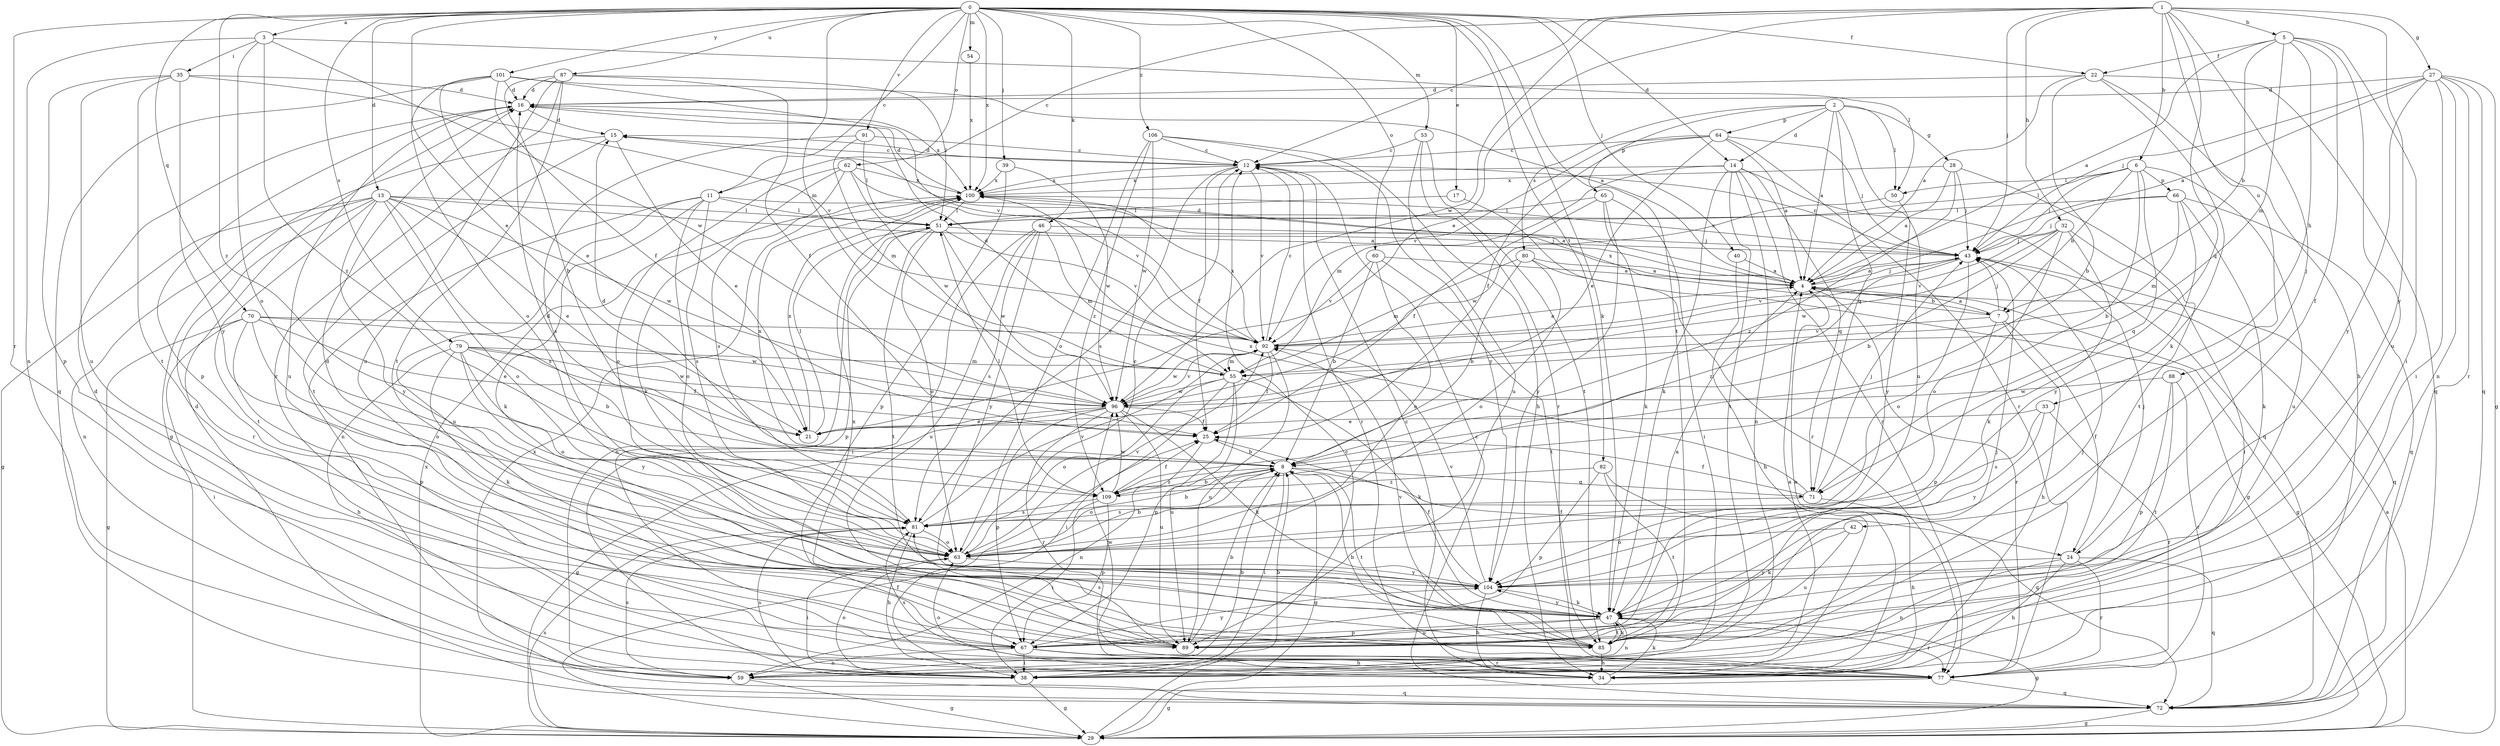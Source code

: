 strict digraph  {
0;
1;
2;
3;
4;
5;
6;
7;
8;
11;
12;
13;
14;
15;
16;
17;
21;
22;
24;
25;
27;
28;
29;
32;
33;
34;
35;
38;
39;
40;
42;
43;
46;
47;
50;
51;
53;
54;
55;
59;
60;
62;
63;
64;
65;
66;
67;
70;
71;
72;
77;
79;
80;
81;
82;
85;
87;
88;
89;
91;
92;
96;
100;
101;
104;
106;
109;
0 -> 3  [label=a];
0 -> 11  [label=c];
0 -> 13  [label=d];
0 -> 14  [label=d];
0 -> 17  [label=e];
0 -> 21  [label=e];
0 -> 22  [label=f];
0 -> 39  [label=j];
0 -> 40  [label=j];
0 -> 46  [label=k];
0 -> 47  [label=k];
0 -> 53  [label=m];
0 -> 54  [label=m];
0 -> 55  [label=m];
0 -> 60  [label=o];
0 -> 62  [label=o];
0 -> 70  [label=q];
0 -> 77  [label=r];
0 -> 79  [label=s];
0 -> 82  [label=t];
0 -> 85  [label=t];
0 -> 87  [label=u];
0 -> 91  [label=v];
0 -> 100  [label=x];
0 -> 101  [label=y];
0 -> 106  [label=z];
0 -> 109  [label=z];
1 -> 5  [label=b];
1 -> 6  [label=b];
1 -> 11  [label=c];
1 -> 12  [label=c];
1 -> 21  [label=e];
1 -> 27  [label=g];
1 -> 32  [label=h];
1 -> 42  [label=j];
1 -> 43  [label=j];
1 -> 71  [label=q];
1 -> 88  [label=u];
1 -> 96  [label=w];
1 -> 104  [label=y];
2 -> 4  [label=a];
2 -> 14  [label=d];
2 -> 28  [label=g];
2 -> 50  [label=l];
2 -> 64  [label=p];
2 -> 65  [label=p];
2 -> 71  [label=q];
2 -> 80  [label=s];
2 -> 89  [label=u];
3 -> 35  [label=i];
3 -> 50  [label=l];
3 -> 59  [label=n];
3 -> 63  [label=o];
3 -> 96  [label=w];
3 -> 109  [label=z];
4 -> 7  [label=b];
4 -> 15  [label=d];
4 -> 29  [label=g];
4 -> 43  [label=j];
4 -> 77  [label=r];
5 -> 4  [label=a];
5 -> 7  [label=b];
5 -> 22  [label=f];
5 -> 24  [label=f];
5 -> 33  [label=h];
5 -> 38  [label=i];
5 -> 55  [label=m];
5 -> 89  [label=u];
6 -> 7  [label=b];
6 -> 8  [label=b];
6 -> 43  [label=j];
6 -> 50  [label=l];
6 -> 51  [label=l];
6 -> 66  [label=p];
6 -> 71  [label=q];
6 -> 89  [label=u];
7 -> 4  [label=a];
7 -> 24  [label=f];
7 -> 34  [label=h];
7 -> 43  [label=j];
7 -> 67  [label=p];
7 -> 92  [label=v];
7 -> 100  [label=x];
8 -> 15  [label=d];
8 -> 24  [label=f];
8 -> 29  [label=g];
8 -> 38  [label=i];
8 -> 63  [label=o];
8 -> 71  [label=q];
8 -> 85  [label=t];
8 -> 100  [label=x];
8 -> 109  [label=z];
11 -> 4  [label=a];
11 -> 47  [label=k];
11 -> 51  [label=l];
11 -> 59  [label=n];
11 -> 63  [label=o];
11 -> 81  [label=s];
11 -> 89  [label=u];
12 -> 15  [label=d];
12 -> 25  [label=f];
12 -> 77  [label=r];
12 -> 81  [label=s];
12 -> 92  [label=v];
12 -> 100  [label=x];
13 -> 4  [label=a];
13 -> 21  [label=e];
13 -> 29  [label=g];
13 -> 51  [label=l];
13 -> 59  [label=n];
13 -> 63  [label=o];
13 -> 77  [label=r];
13 -> 81  [label=s];
13 -> 85  [label=t];
13 -> 96  [label=w];
13 -> 104  [label=y];
14 -> 47  [label=k];
14 -> 55  [label=m];
14 -> 59  [label=n];
14 -> 71  [label=q];
14 -> 72  [label=q];
14 -> 77  [label=r];
14 -> 85  [label=t];
14 -> 100  [label=x];
15 -> 12  [label=c];
15 -> 21  [label=e];
15 -> 29  [label=g];
15 -> 85  [label=t];
16 -> 15  [label=d];
16 -> 67  [label=p];
16 -> 89  [label=u];
16 -> 100  [label=x];
17 -> 51  [label=l];
17 -> 77  [label=r];
21 -> 51  [label=l];
21 -> 100  [label=x];
22 -> 4  [label=a];
22 -> 8  [label=b];
22 -> 16  [label=d];
22 -> 34  [label=h];
22 -> 47  [label=k];
22 -> 72  [label=q];
24 -> 34  [label=h];
24 -> 43  [label=j];
24 -> 59  [label=n];
24 -> 72  [label=q];
24 -> 77  [label=r];
24 -> 104  [label=y];
25 -> 8  [label=b];
25 -> 59  [label=n];
27 -> 4  [label=a];
27 -> 16  [label=d];
27 -> 29  [label=g];
27 -> 38  [label=i];
27 -> 43  [label=j];
27 -> 59  [label=n];
27 -> 72  [label=q];
27 -> 77  [label=r];
27 -> 104  [label=y];
28 -> 4  [label=a];
28 -> 43  [label=j];
28 -> 85  [label=t];
28 -> 100  [label=x];
28 -> 109  [label=z];
29 -> 4  [label=a];
29 -> 12  [label=c];
29 -> 25  [label=f];
29 -> 81  [label=s];
29 -> 100  [label=x];
32 -> 8  [label=b];
32 -> 38  [label=i];
32 -> 43  [label=j];
32 -> 47  [label=k];
32 -> 63  [label=o];
32 -> 92  [label=v];
32 -> 96  [label=w];
33 -> 21  [label=e];
33 -> 77  [label=r];
33 -> 81  [label=s];
33 -> 104  [label=y];
34 -> 4  [label=a];
34 -> 12  [label=c];
34 -> 47  [label=k];
34 -> 63  [label=o];
35 -> 16  [label=d];
35 -> 67  [label=p];
35 -> 85  [label=t];
35 -> 89  [label=u];
35 -> 92  [label=v];
35 -> 104  [label=y];
38 -> 4  [label=a];
38 -> 8  [label=b];
38 -> 16  [label=d];
38 -> 29  [label=g];
38 -> 63  [label=o];
38 -> 81  [label=s];
39 -> 67  [label=p];
39 -> 96  [label=w];
39 -> 100  [label=x];
40 -> 4  [label=a];
40 -> 34  [label=h];
42 -> 47  [label=k];
42 -> 63  [label=o];
42 -> 89  [label=u];
43 -> 4  [label=a];
43 -> 12  [label=c];
43 -> 63  [label=o];
43 -> 72  [label=q];
43 -> 92  [label=v];
43 -> 100  [label=x];
43 -> 109  [label=z];
46 -> 38  [label=i];
46 -> 43  [label=j];
46 -> 55  [label=m];
46 -> 81  [label=s];
46 -> 89  [label=u];
46 -> 104  [label=y];
47 -> 4  [label=a];
47 -> 16  [label=d];
47 -> 29  [label=g];
47 -> 59  [label=n];
47 -> 67  [label=p];
47 -> 77  [label=r];
47 -> 85  [label=t];
47 -> 89  [label=u];
47 -> 104  [label=y];
50 -> 96  [label=w];
50 -> 104  [label=y];
51 -> 43  [label=j];
51 -> 59  [label=n];
51 -> 63  [label=o];
51 -> 67  [label=p];
51 -> 85  [label=t];
51 -> 92  [label=v];
51 -> 96  [label=w];
53 -> 12  [label=c];
53 -> 77  [label=r];
53 -> 85  [label=t];
53 -> 89  [label=u];
54 -> 100  [label=x];
55 -> 16  [label=d];
55 -> 38  [label=i];
55 -> 47  [label=k];
55 -> 63  [label=o];
55 -> 67  [label=p];
55 -> 89  [label=u];
55 -> 96  [label=w];
59 -> 8  [label=b];
59 -> 29  [label=g];
59 -> 72  [label=q];
59 -> 81  [label=s];
60 -> 4  [label=a];
60 -> 8  [label=b];
60 -> 63  [label=o];
60 -> 85  [label=t];
60 -> 92  [label=v];
62 -> 47  [label=k];
62 -> 63  [label=o];
62 -> 81  [label=s];
62 -> 92  [label=v];
62 -> 96  [label=w];
62 -> 100  [label=x];
63 -> 8  [label=b];
63 -> 12  [label=c];
63 -> 38  [label=i];
63 -> 92  [label=v];
63 -> 104  [label=y];
64 -> 4  [label=a];
64 -> 12  [label=c];
64 -> 21  [label=e];
64 -> 25  [label=f];
64 -> 43  [label=j];
64 -> 77  [label=r];
64 -> 92  [label=v];
65 -> 25  [label=f];
65 -> 38  [label=i];
65 -> 47  [label=k];
65 -> 51  [label=l];
65 -> 104  [label=y];
66 -> 43  [label=j];
66 -> 47  [label=k];
66 -> 51  [label=l];
66 -> 55  [label=m];
66 -> 72  [label=q];
66 -> 104  [label=y];
67 -> 34  [label=h];
67 -> 38  [label=i];
67 -> 59  [label=n];
67 -> 77  [label=r];
67 -> 104  [label=y];
70 -> 21  [label=e];
70 -> 29  [label=g];
70 -> 38  [label=i];
70 -> 63  [label=o];
70 -> 67  [label=p];
70 -> 92  [label=v];
70 -> 96  [label=w];
71 -> 25  [label=f];
71 -> 34  [label=h];
71 -> 43  [label=j];
71 -> 81  [label=s];
71 -> 100  [label=x];
72 -> 12  [label=c];
72 -> 16  [label=d];
72 -> 29  [label=g];
72 -> 100  [label=x];
77 -> 29  [label=g];
77 -> 72  [label=q];
77 -> 81  [label=s];
77 -> 96  [label=w];
79 -> 8  [label=b];
79 -> 25  [label=f];
79 -> 34  [label=h];
79 -> 47  [label=k];
79 -> 55  [label=m];
79 -> 63  [label=o];
79 -> 96  [label=w];
79 -> 104  [label=y];
80 -> 4  [label=a];
80 -> 8  [label=b];
80 -> 29  [label=g];
80 -> 55  [label=m];
80 -> 63  [label=o];
81 -> 8  [label=b];
81 -> 16  [label=d];
81 -> 34  [label=h];
81 -> 63  [label=o];
81 -> 92  [label=v];
82 -> 67  [label=p];
82 -> 72  [label=q];
82 -> 85  [label=t];
82 -> 109  [label=z];
85 -> 8  [label=b];
85 -> 34  [label=h];
85 -> 43  [label=j];
85 -> 47  [label=k];
85 -> 92  [label=v];
87 -> 8  [label=b];
87 -> 16  [label=d];
87 -> 25  [label=f];
87 -> 51  [label=l];
87 -> 77  [label=r];
87 -> 85  [label=t];
87 -> 89  [label=u];
88 -> 67  [label=p];
88 -> 77  [label=r];
88 -> 85  [label=t];
88 -> 96  [label=w];
89 -> 8  [label=b];
89 -> 43  [label=j];
89 -> 81  [label=s];
89 -> 100  [label=x];
91 -> 12  [label=c];
91 -> 51  [label=l];
91 -> 55  [label=m];
91 -> 81  [label=s];
92 -> 4  [label=a];
92 -> 12  [label=c];
92 -> 25  [label=f];
92 -> 55  [label=m];
92 -> 89  [label=u];
92 -> 96  [label=w];
92 -> 100  [label=x];
96 -> 21  [label=e];
96 -> 25  [label=f];
96 -> 29  [label=g];
96 -> 47  [label=k];
96 -> 67  [label=p];
96 -> 77  [label=r];
96 -> 89  [label=u];
96 -> 92  [label=v];
100 -> 16  [label=d];
100 -> 51  [label=l];
101 -> 4  [label=a];
101 -> 16  [label=d];
101 -> 21  [label=e];
101 -> 25  [label=f];
101 -> 63  [label=o];
101 -> 72  [label=q];
101 -> 92  [label=v];
104 -> 25  [label=f];
104 -> 34  [label=h];
104 -> 47  [label=k];
104 -> 92  [label=v];
106 -> 12  [label=c];
106 -> 34  [label=h];
106 -> 63  [label=o];
106 -> 96  [label=w];
106 -> 104  [label=y];
106 -> 109  [label=z];
109 -> 8  [label=b];
109 -> 25  [label=f];
109 -> 38  [label=i];
109 -> 51  [label=l];
109 -> 67  [label=p];
109 -> 81  [label=s];
109 -> 96  [label=w];
}
